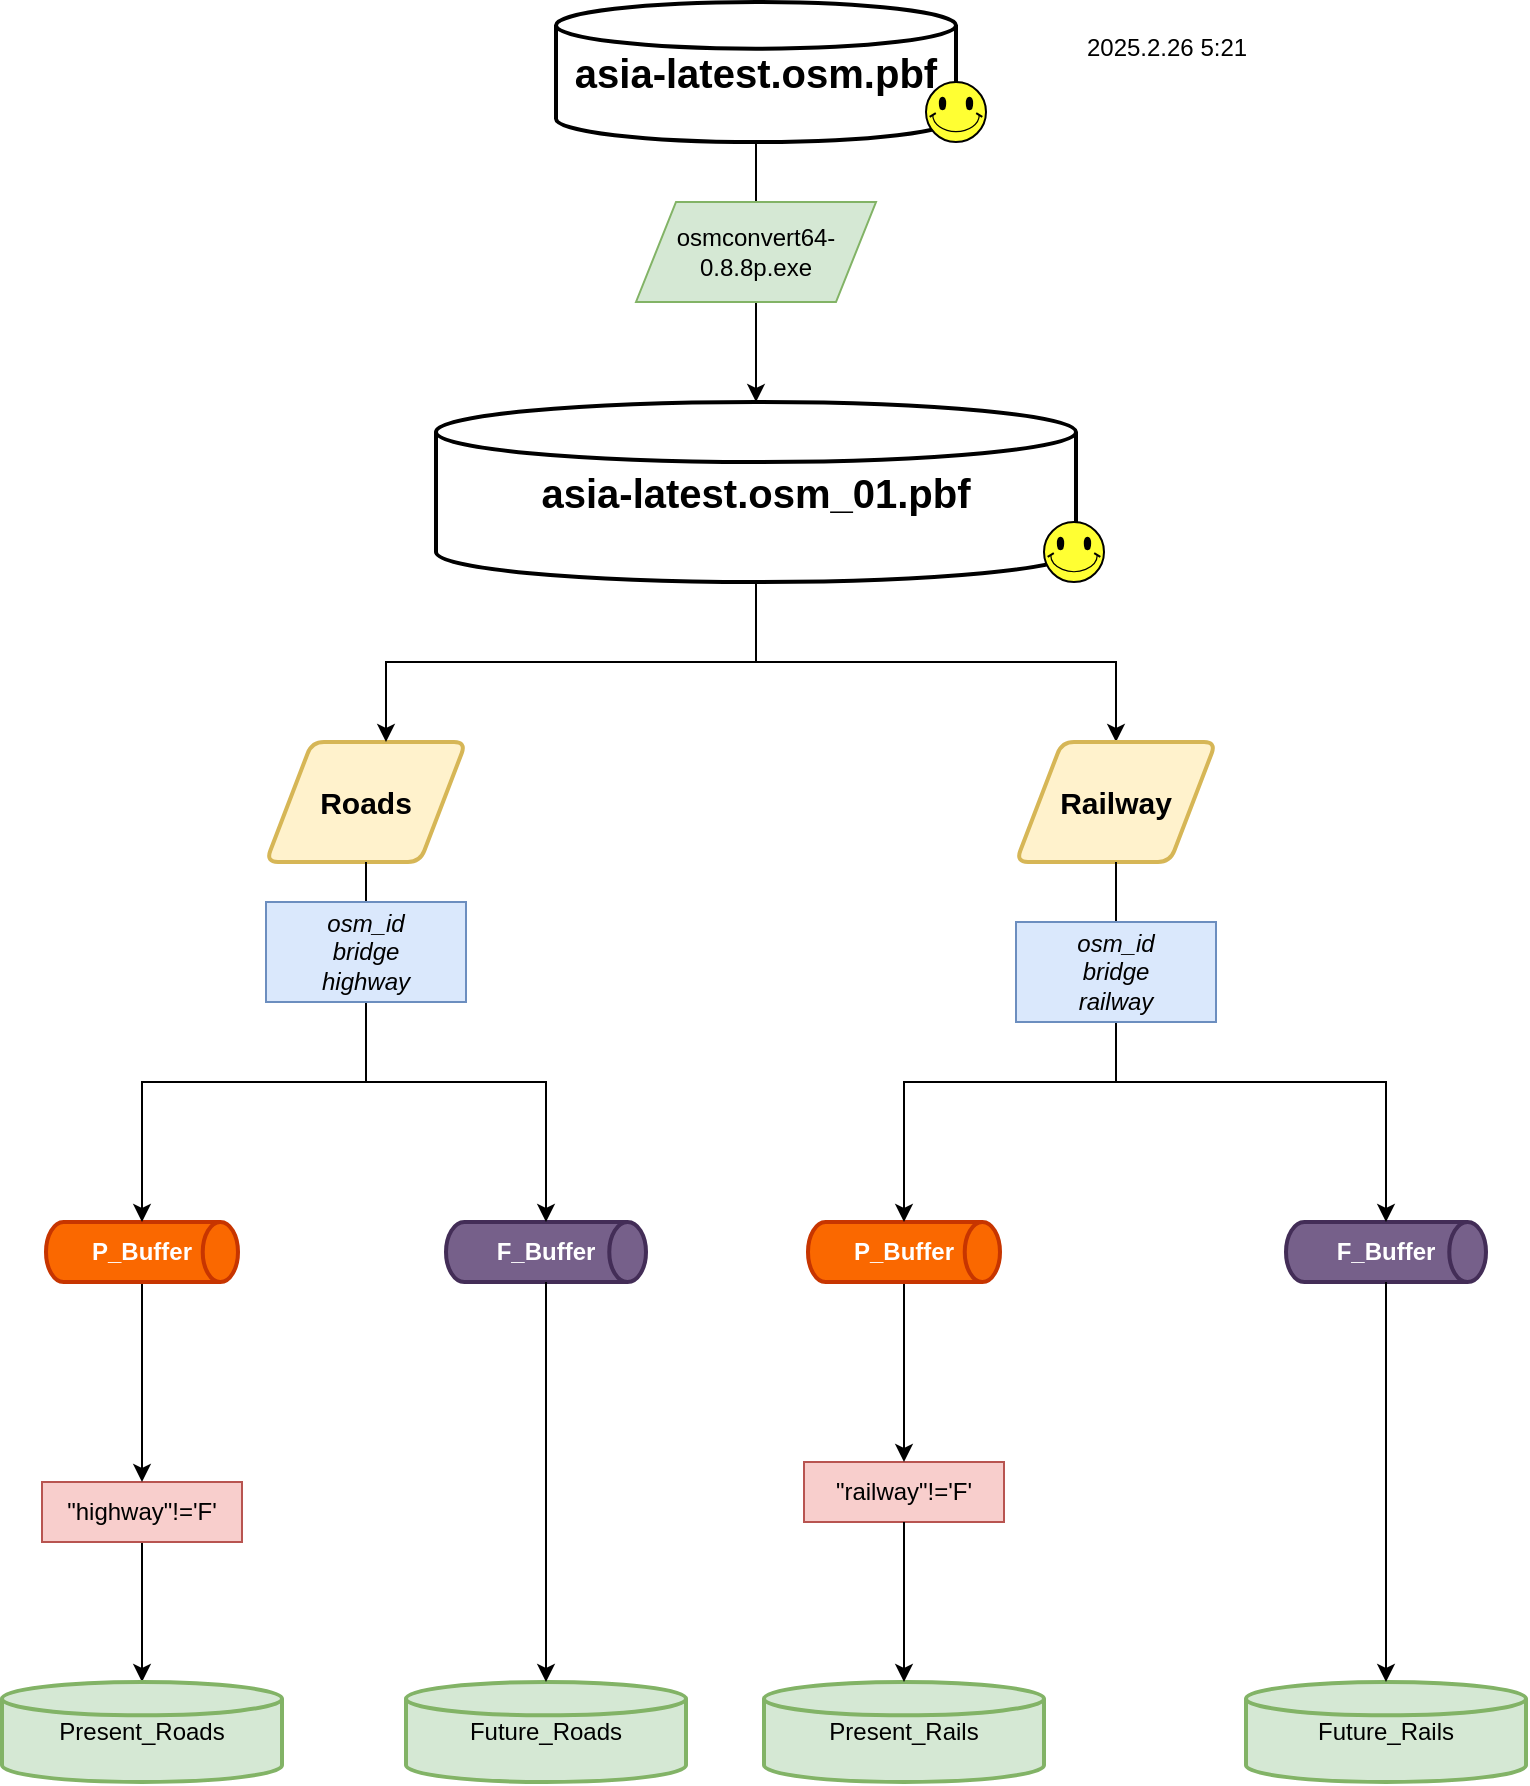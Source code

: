 <mxfile version="26.0.16">
  <diagram name="第 1 页" id="PRK_khNogwvU180XUK6u">
    <mxGraphModel dx="1195" dy="643" grid="1" gridSize="10" guides="1" tooltips="1" connect="1" arrows="1" fold="1" page="1" pageScale="1" pageWidth="1169" pageHeight="1654" math="0" shadow="0">
      <root>
        <mxCell id="0" />
        <mxCell id="1" parent="0" />
        <mxCell id="56wWmqGhiEMz0oBVw_xG-6" value="&lt;span style=&quot;font-size: 20px; font-weight: 700;&quot;&gt;asia-latest.osm.pbf&lt;/span&gt;" style="strokeWidth=2;html=1;shape=mxgraph.flowchart.database;whiteSpace=wrap;" vertex="1" parent="1">
          <mxGeometry x="545" y="80" width="200" height="70" as="geometry" />
        </mxCell>
        <mxCell id="56wWmqGhiEMz0oBVw_xG-33" style="edgeStyle=orthogonalEdgeStyle;rounded=0;orthogonalLoop=1;jettySize=auto;html=1;entryX=0.5;entryY=0;entryDx=0;entryDy=0;" edge="1" parent="1" source="56wWmqGhiEMz0oBVw_xG-8" target="56wWmqGhiEMz0oBVw_xG-13">
          <mxGeometry relative="1" as="geometry" />
        </mxCell>
        <mxCell id="56wWmqGhiEMz0oBVw_xG-8" value="&lt;span style=&quot;font-size: 20px; font-weight: 700;&quot;&gt;asia-latest.osm_01.pbf&lt;/span&gt;" style="strokeWidth=2;html=1;shape=mxgraph.flowchart.database;whiteSpace=wrap;" vertex="1" parent="1">
          <mxGeometry x="485" y="280" width="320" height="90" as="geometry" />
        </mxCell>
        <mxCell id="56wWmqGhiEMz0oBVw_xG-11" style="edgeStyle=orthogonalEdgeStyle;rounded=0;orthogonalLoop=1;jettySize=auto;html=1;entryX=0.5;entryY=0;entryDx=0;entryDy=0;entryPerimeter=0;" edge="1" parent="1" source="56wWmqGhiEMz0oBVw_xG-6" target="56wWmqGhiEMz0oBVw_xG-8">
          <mxGeometry relative="1" as="geometry" />
        </mxCell>
        <mxCell id="56wWmqGhiEMz0oBVw_xG-5" value="osmconvert64-0.8.8p.exe" style="shape=parallelogram;perimeter=parallelogramPerimeter;whiteSpace=wrap;html=1;fixedSize=1;fillColor=#d5e8d4;strokeColor=#82b366;" vertex="1" parent="1">
          <mxGeometry x="585" y="180" width="120" height="50" as="geometry" />
        </mxCell>
        <mxCell id="56wWmqGhiEMz0oBVw_xG-12" value="Roads" style="shape=parallelogram;html=1;strokeWidth=2;perimeter=parallelogramPerimeter;whiteSpace=wrap;rounded=1;arcSize=12;size=0.23;fontSize=15;fontStyle=1;fillColor=#fff2cc;strokeColor=#d6b656;" vertex="1" parent="1">
          <mxGeometry x="400" y="450" width="100" height="60" as="geometry" />
        </mxCell>
        <mxCell id="56wWmqGhiEMz0oBVw_xG-13" value="Railway" style="shape=parallelogram;html=1;strokeWidth=2;perimeter=parallelogramPerimeter;whiteSpace=wrap;rounded=1;arcSize=12;size=0.23;fontSize=15;fontStyle=1;fillColor=#fff2cc;strokeColor=#d6b656;" vertex="1" parent="1">
          <mxGeometry x="775" y="450" width="100" height="60" as="geometry" />
        </mxCell>
        <mxCell id="56wWmqGhiEMz0oBVw_xG-17" value="&quot;railway&quot;!=&#39;F&#39;" style="rounded=0;whiteSpace=wrap;html=1;fontStyle=0;spacing=2;fillColor=#f8cecc;strokeColor=#b85450;" vertex="1" parent="1">
          <mxGeometry x="669" y="810" width="100" height="30" as="geometry" />
        </mxCell>
        <mxCell id="56wWmqGhiEMz0oBVw_xG-25" style="edgeStyle=orthogonalEdgeStyle;rounded=0;orthogonalLoop=1;jettySize=auto;html=1;" edge="1" parent="1" source="56wWmqGhiEMz0oBVw_xG-19" target="56wWmqGhiEMz0oBVw_xG-20">
          <mxGeometry relative="1" as="geometry" />
        </mxCell>
        <mxCell id="56wWmqGhiEMz0oBVw_xG-19" value="&quot;highway&quot;!=&#39;F&#39;" style="rounded=0;whiteSpace=wrap;html=1;fontStyle=0;spacing=2;fillColor=#f8cecc;strokeColor=#b85450;" vertex="1" parent="1">
          <mxGeometry x="288" y="820" width="100" height="30" as="geometry" />
        </mxCell>
        <mxCell id="56wWmqGhiEMz0oBVw_xG-20" value="Present_Roads" style="strokeWidth=2;html=1;shape=mxgraph.flowchart.database;whiteSpace=wrap;fillColor=#d5e8d4;strokeColor=#82b366;" vertex="1" parent="1">
          <mxGeometry x="268" y="920" width="140" height="50" as="geometry" />
        </mxCell>
        <mxCell id="56wWmqGhiEMz0oBVw_xG-21" value="Present_Rails" style="strokeWidth=2;html=1;shape=mxgraph.flowchart.database;whiteSpace=wrap;fillColor=#d5e8d4;strokeColor=#82b366;" vertex="1" parent="1">
          <mxGeometry x="649" y="920" width="140" height="50" as="geometry" />
        </mxCell>
        <mxCell id="56wWmqGhiEMz0oBVw_xG-22" value="Future_Roads" style="strokeWidth=2;html=1;shape=mxgraph.flowchart.database;whiteSpace=wrap;fillColor=#d5e8d4;strokeColor=#82b366;" vertex="1" parent="1">
          <mxGeometry x="470" y="920" width="140" height="50" as="geometry" />
        </mxCell>
        <mxCell id="56wWmqGhiEMz0oBVw_xG-23" value="Future_Rails" style="strokeWidth=2;html=1;shape=mxgraph.flowchart.database;whiteSpace=wrap;fillColor=#d5e8d4;strokeColor=#82b366;" vertex="1" parent="1">
          <mxGeometry x="890" y="920" width="140" height="50" as="geometry" />
        </mxCell>
        <mxCell id="56wWmqGhiEMz0oBVw_xG-28" style="edgeStyle=orthogonalEdgeStyle;rounded=0;orthogonalLoop=1;jettySize=auto;html=1;entryX=0.5;entryY=0;entryDx=0;entryDy=0;entryPerimeter=0;" edge="1" parent="1" source="56wWmqGhiEMz0oBVw_xG-17" target="56wWmqGhiEMz0oBVw_xG-21">
          <mxGeometry relative="1" as="geometry" />
        </mxCell>
        <mxCell id="56wWmqGhiEMz0oBVw_xG-32" style="edgeStyle=orthogonalEdgeStyle;rounded=0;orthogonalLoop=1;jettySize=auto;html=1;entryX=0.6;entryY=0;entryDx=0;entryDy=0;entryPerimeter=0;" edge="1" parent="1" source="56wWmqGhiEMz0oBVw_xG-8" target="56wWmqGhiEMz0oBVw_xG-12">
          <mxGeometry relative="1" as="geometry" />
        </mxCell>
        <mxCell id="56wWmqGhiEMz0oBVw_xG-34" value="F_Buffer" style="strokeWidth=2;html=1;shape=mxgraph.flowchart.direct_data;whiteSpace=wrap;fillColor=#76608a;strokeColor=#432D57;fontColor=#ffffff;fontStyle=1" vertex="1" parent="1">
          <mxGeometry x="490" y="690" width="100" height="30" as="geometry" />
        </mxCell>
        <mxCell id="56wWmqGhiEMz0oBVw_xG-40" style="edgeStyle=orthogonalEdgeStyle;rounded=0;orthogonalLoop=1;jettySize=auto;html=1;exitX=0.5;exitY=1;exitDx=0;exitDy=0;exitPerimeter=0;" edge="1" parent="1" source="56wWmqGhiEMz0oBVw_xG-35" target="56wWmqGhiEMz0oBVw_xG-19">
          <mxGeometry relative="1" as="geometry" />
        </mxCell>
        <mxCell id="56wWmqGhiEMz0oBVw_xG-35" value="P_Buffer" style="strokeWidth=2;html=1;shape=mxgraph.flowchart.direct_data;whiteSpace=wrap;fillColor=#fa6800;strokeColor=#C73500;fontColor=#FFFFFF;fontStyle=1" vertex="1" parent="1">
          <mxGeometry x="290" y="690" width="96" height="30" as="geometry" />
        </mxCell>
        <mxCell id="56wWmqGhiEMz0oBVw_xG-39" style="edgeStyle=orthogonalEdgeStyle;rounded=0;orthogonalLoop=1;jettySize=auto;html=1;entryX=0.5;entryY=0;entryDx=0;entryDy=0;entryPerimeter=0;" edge="1" parent="1" source="56wWmqGhiEMz0oBVw_xG-12" target="56wWmqGhiEMz0oBVw_xG-35">
          <mxGeometry relative="1" as="geometry">
            <Array as="points">
              <mxPoint x="450" y="620" />
              <mxPoint x="338" y="620" />
            </Array>
          </mxGeometry>
        </mxCell>
        <mxCell id="56wWmqGhiEMz0oBVw_xG-42" style="edgeStyle=orthogonalEdgeStyle;rounded=0;orthogonalLoop=1;jettySize=auto;html=1;entryX=0.5;entryY=0;entryDx=0;entryDy=0;entryPerimeter=0;" edge="1" parent="1" source="56wWmqGhiEMz0oBVw_xG-12" target="56wWmqGhiEMz0oBVw_xG-34">
          <mxGeometry relative="1" as="geometry">
            <Array as="points">
              <mxPoint x="450" y="620" />
              <mxPoint x="540" y="620" />
            </Array>
          </mxGeometry>
        </mxCell>
        <mxCell id="56wWmqGhiEMz0oBVw_xG-14" value="osm_id&lt;div&gt;bridge&lt;/div&gt;&lt;div&gt;highway&lt;/div&gt;" style="rounded=0;whiteSpace=wrap;html=1;fontStyle=2;spacing=2;fillColor=#dae8fc;strokeColor=#6c8ebf;" vertex="1" parent="1">
          <mxGeometry x="400" y="530" width="100" height="50" as="geometry" />
        </mxCell>
        <mxCell id="56wWmqGhiEMz0oBVw_xG-43" style="edgeStyle=orthogonalEdgeStyle;rounded=0;orthogonalLoop=1;jettySize=auto;html=1;entryX=0.5;entryY=0;entryDx=0;entryDy=0;entryPerimeter=0;" edge="1" parent="1" source="56wWmqGhiEMz0oBVw_xG-34" target="56wWmqGhiEMz0oBVw_xG-22">
          <mxGeometry relative="1" as="geometry">
            <Array as="points">
              <mxPoint x="540" y="760" />
              <mxPoint x="540" y="760" />
            </Array>
          </mxGeometry>
        </mxCell>
        <mxCell id="56wWmqGhiEMz0oBVw_xG-44" value="F_Buffer" style="strokeWidth=2;html=1;shape=mxgraph.flowchart.direct_data;whiteSpace=wrap;fillColor=#76608a;strokeColor=#432D57;fontColor=#ffffff;fontStyle=1" vertex="1" parent="1">
          <mxGeometry x="910" y="690" width="100" height="30" as="geometry" />
        </mxCell>
        <mxCell id="56wWmqGhiEMz0oBVw_xG-48" style="edgeStyle=orthogonalEdgeStyle;rounded=0;orthogonalLoop=1;jettySize=auto;html=1;" edge="1" parent="1" source="56wWmqGhiEMz0oBVw_xG-45" target="56wWmqGhiEMz0oBVw_xG-17">
          <mxGeometry relative="1" as="geometry" />
        </mxCell>
        <mxCell id="56wWmqGhiEMz0oBVw_xG-45" value="P_Buffer" style="strokeWidth=2;html=1;shape=mxgraph.flowchart.direct_data;whiteSpace=wrap;fillColor=#fa6800;strokeColor=#C73500;fontColor=#FFFFFF;fontStyle=1" vertex="1" parent="1">
          <mxGeometry x="671" y="690" width="96" height="30" as="geometry" />
        </mxCell>
        <mxCell id="56wWmqGhiEMz0oBVw_xG-46" style="edgeStyle=orthogonalEdgeStyle;rounded=0;orthogonalLoop=1;jettySize=auto;html=1;entryX=0.5;entryY=0;entryDx=0;entryDy=0;entryPerimeter=0;" edge="1" parent="1" source="56wWmqGhiEMz0oBVw_xG-13" target="56wWmqGhiEMz0oBVw_xG-45">
          <mxGeometry relative="1" as="geometry">
            <Array as="points">
              <mxPoint x="825" y="620" />
              <mxPoint x="719" y="620" />
            </Array>
          </mxGeometry>
        </mxCell>
        <mxCell id="56wWmqGhiEMz0oBVw_xG-47" style="edgeStyle=orthogonalEdgeStyle;rounded=0;orthogonalLoop=1;jettySize=auto;html=1;entryX=0.5;entryY=0;entryDx=0;entryDy=0;entryPerimeter=0;" edge="1" parent="1" source="56wWmqGhiEMz0oBVw_xG-13" target="56wWmqGhiEMz0oBVw_xG-44">
          <mxGeometry relative="1" as="geometry">
            <Array as="points">
              <mxPoint x="825" y="620" />
              <mxPoint x="960" y="620" />
            </Array>
          </mxGeometry>
        </mxCell>
        <mxCell id="56wWmqGhiEMz0oBVw_xG-15" value="osm_id&lt;div&gt;bridge&lt;/div&gt;&lt;div&gt;railway&lt;/div&gt;" style="rounded=0;whiteSpace=wrap;html=1;fontStyle=2;spacing=2;fillColor=#dae8fc;strokeColor=#6c8ebf;" vertex="1" parent="1">
          <mxGeometry x="775" y="540" width="100" height="50" as="geometry" />
        </mxCell>
        <mxCell id="56wWmqGhiEMz0oBVw_xG-49" style="edgeStyle=orthogonalEdgeStyle;rounded=0;orthogonalLoop=1;jettySize=auto;html=1;entryX=0.5;entryY=0;entryDx=0;entryDy=0;entryPerimeter=0;" edge="1" parent="1" source="56wWmqGhiEMz0oBVw_xG-44" target="56wWmqGhiEMz0oBVw_xG-23">
          <mxGeometry relative="1" as="geometry" />
        </mxCell>
        <mxCell id="56wWmqGhiEMz0oBVw_xG-50" value="" style="verticalLabelPosition=bottom;verticalAlign=top;html=1;shape=mxgraph.basic.smiley;fillColor=#FFFF33;" vertex="1" parent="1">
          <mxGeometry x="730" y="120" width="30" height="30" as="geometry" />
        </mxCell>
        <mxCell id="56wWmqGhiEMz0oBVw_xG-51" value="" style="verticalLabelPosition=bottom;verticalAlign=top;html=1;shape=mxgraph.basic.smiley;fillColor=#FFFF33;" vertex="1" parent="1">
          <mxGeometry x="789" y="340" width="30" height="30" as="geometry" />
        </mxCell>
        <mxCell id="56wWmqGhiEMz0oBVw_xG-52" value="2025.2.26 5:21" style="text;html=1;align=center;verticalAlign=middle;resizable=0;points=[];autosize=1;strokeColor=none;fillColor=none;" vertex="1" parent="1">
          <mxGeometry x="800" y="88" width="100" height="30" as="geometry" />
        </mxCell>
      </root>
    </mxGraphModel>
  </diagram>
</mxfile>
